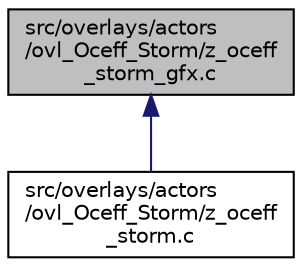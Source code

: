 digraph "src/overlays/actors/ovl_Oceff_Storm/z_oceff_storm_gfx.c"
{
 // LATEX_PDF_SIZE
  edge [fontname="Helvetica",fontsize="10",labelfontname="Helvetica",labelfontsize="10"];
  node [fontname="Helvetica",fontsize="10",shape=record];
  Node1 [label="src/overlays/actors\l/ovl_Oceff_Storm/z_oceff\l_storm_gfx.c",height=0.2,width=0.4,color="black", fillcolor="grey75", style="filled", fontcolor="black",tooltip=" "];
  Node1 -> Node2 [dir="back",color="midnightblue",fontsize="10",style="solid",fontname="Helvetica"];
  Node2 [label="src/overlays/actors\l/ovl_Oceff_Storm/z_oceff\l_storm.c",height=0.2,width=0.4,color="black", fillcolor="white", style="filled",URL="$d3/d16/z__oceff__storm_8c.html",tooltip=" "];
}
